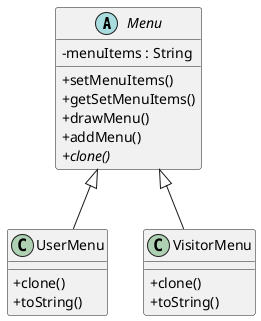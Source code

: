 @startuml
skinparam classAttributeIconSize 0


abstract class Menu{
  {field} - menuItems : String
  {method} + setMenuItems()
  {method} + getSetMenuItems()
  {method} + drawMenu()
  {method} + addMenu()
  {abstract} + clone()
}

class UserMenu  {
  {method} + clone()
  {method} + toString()
}
class VisitorMenu  {
  {method} + clone()
  {method} + toString()
}



Menu <|-- UserMenu
Menu <|-- VisitorMenu

@enduml